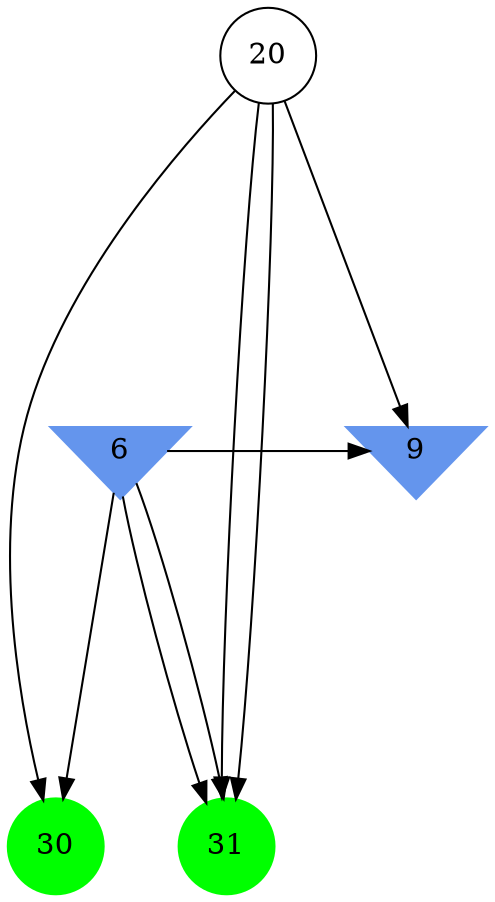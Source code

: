 digraph brain {
	ranksep=2.0;
	6 [shape=invtriangle,style=filled,color=cornflowerblue];
	9 [shape=invtriangle,style=filled,color=cornflowerblue];
	20 [shape=circle,color=black];
	30 [shape=circle,style=filled,color=green];
	31 [shape=circle,style=filled,color=green];
	6	->	31;
	6	->	9;
	20	->	31;
	20	->	9;
	6	->	31;
	6	->	30;
	20	->	31;
	20	->	30;
	{ rank=same; 6; 9; }
	{ rank=same; 20; }
	{ rank=same; 30; 31; }
}
